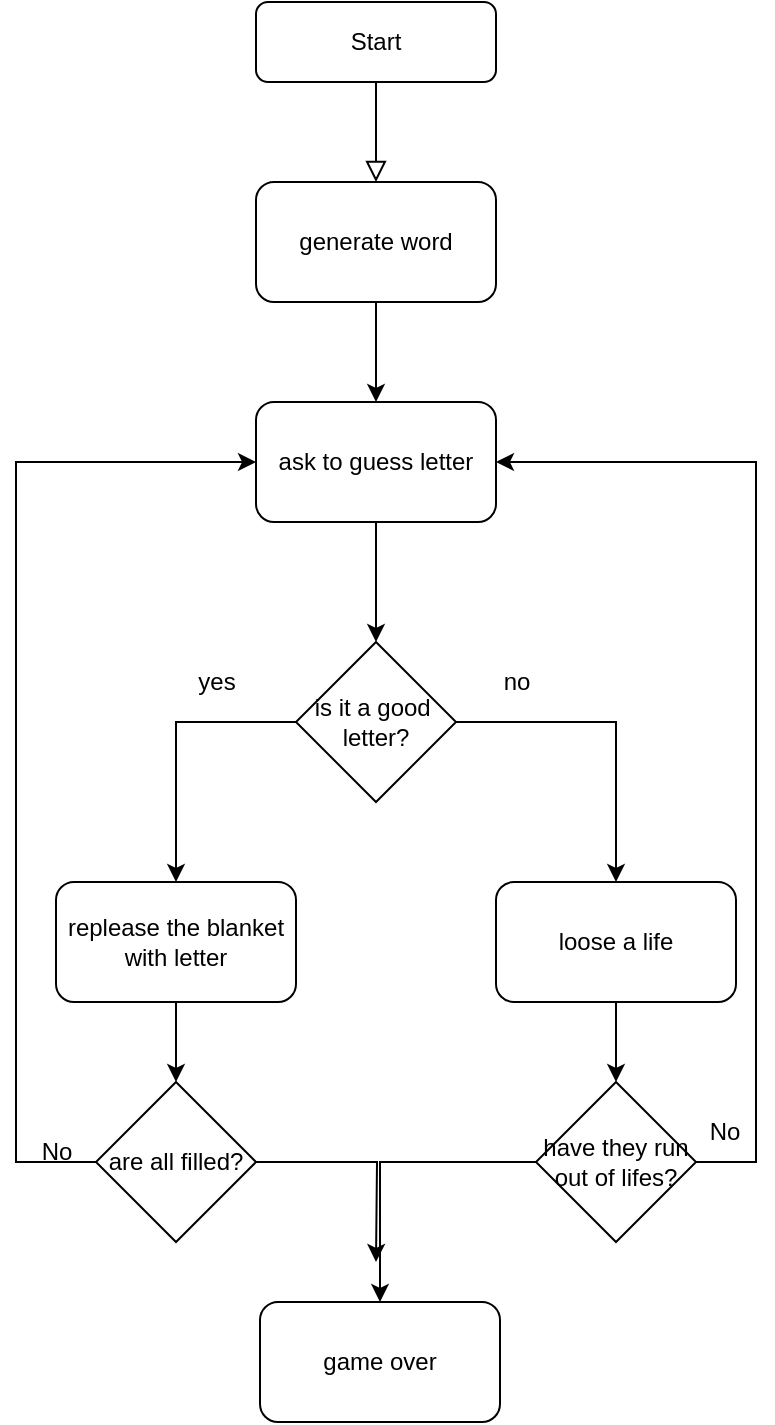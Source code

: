 <mxfile version="21.1.7" type="device">
  <diagram id="C5RBs43oDa-KdzZeNtuy" name="Page-1">
    <mxGraphModel dx="537" dy="975" grid="1" gridSize="10" guides="1" tooltips="1" connect="1" arrows="1" fold="1" page="1" pageScale="1" pageWidth="827" pageHeight="1169" math="0" shadow="0">
      <root>
        <mxCell id="WIyWlLk6GJQsqaUBKTNV-0" />
        <mxCell id="WIyWlLk6GJQsqaUBKTNV-1" parent="WIyWlLk6GJQsqaUBKTNV-0" />
        <mxCell id="WIyWlLk6GJQsqaUBKTNV-2" value="" style="rounded=0;html=1;jettySize=auto;orthogonalLoop=1;fontSize=11;endArrow=block;endFill=0;endSize=8;strokeWidth=1;shadow=0;labelBackgroundColor=none;edgeStyle=orthogonalEdgeStyle;" parent="WIyWlLk6GJQsqaUBKTNV-1" source="WIyWlLk6GJQsqaUBKTNV-3" edge="1">
          <mxGeometry relative="1" as="geometry">
            <mxPoint x="220" y="170" as="targetPoint" />
          </mxGeometry>
        </mxCell>
        <mxCell id="WIyWlLk6GJQsqaUBKTNV-3" value="Start&lt;br&gt;" style="rounded=1;whiteSpace=wrap;html=1;fontSize=12;glass=0;strokeWidth=1;shadow=0;" parent="WIyWlLk6GJQsqaUBKTNV-1" vertex="1">
          <mxGeometry x="160" y="80" width="120" height="40" as="geometry" />
        </mxCell>
        <mxCell id="DNDJjfQ4BTlHaHekZOGO-3" style="edgeStyle=orthogonalEdgeStyle;rounded=0;orthogonalLoop=1;jettySize=auto;html=1;exitX=0.5;exitY=1;exitDx=0;exitDy=0;entryX=0.5;entryY=0;entryDx=0;entryDy=0;" edge="1" parent="WIyWlLk6GJQsqaUBKTNV-1" source="DNDJjfQ4BTlHaHekZOGO-1" target="DNDJjfQ4BTlHaHekZOGO-2">
          <mxGeometry relative="1" as="geometry" />
        </mxCell>
        <mxCell id="DNDJjfQ4BTlHaHekZOGO-1" value="generate word" style="rounded=1;whiteSpace=wrap;html=1;" vertex="1" parent="WIyWlLk6GJQsqaUBKTNV-1">
          <mxGeometry x="160" y="170" width="120" height="60" as="geometry" />
        </mxCell>
        <mxCell id="DNDJjfQ4BTlHaHekZOGO-5" style="edgeStyle=orthogonalEdgeStyle;rounded=0;orthogonalLoop=1;jettySize=auto;html=1;exitX=0.5;exitY=1;exitDx=0;exitDy=0;entryX=0.5;entryY=0;entryDx=0;entryDy=0;" edge="1" parent="WIyWlLk6GJQsqaUBKTNV-1" source="DNDJjfQ4BTlHaHekZOGO-2" target="DNDJjfQ4BTlHaHekZOGO-4">
          <mxGeometry relative="1" as="geometry" />
        </mxCell>
        <mxCell id="DNDJjfQ4BTlHaHekZOGO-2" value="ask to guess letter" style="rounded=1;whiteSpace=wrap;html=1;" vertex="1" parent="WIyWlLk6GJQsqaUBKTNV-1">
          <mxGeometry x="160" y="280" width="120" height="60" as="geometry" />
        </mxCell>
        <mxCell id="DNDJjfQ4BTlHaHekZOGO-8" style="edgeStyle=orthogonalEdgeStyle;rounded=0;orthogonalLoop=1;jettySize=auto;html=1;exitX=1;exitY=0.5;exitDx=0;exitDy=0;" edge="1" parent="WIyWlLk6GJQsqaUBKTNV-1" source="DNDJjfQ4BTlHaHekZOGO-4" target="DNDJjfQ4BTlHaHekZOGO-6">
          <mxGeometry relative="1" as="geometry" />
        </mxCell>
        <mxCell id="DNDJjfQ4BTlHaHekZOGO-9" style="edgeStyle=orthogonalEdgeStyle;rounded=0;orthogonalLoop=1;jettySize=auto;html=1;exitX=0;exitY=0.5;exitDx=0;exitDy=0;entryX=0.5;entryY=0;entryDx=0;entryDy=0;" edge="1" parent="WIyWlLk6GJQsqaUBKTNV-1" source="DNDJjfQ4BTlHaHekZOGO-4" target="DNDJjfQ4BTlHaHekZOGO-7">
          <mxGeometry relative="1" as="geometry" />
        </mxCell>
        <mxCell id="DNDJjfQ4BTlHaHekZOGO-4" value="is it a good&amp;nbsp;&lt;br&gt;letter?" style="rhombus;whiteSpace=wrap;html=1;" vertex="1" parent="WIyWlLk6GJQsqaUBKTNV-1">
          <mxGeometry x="180" y="400" width="80" height="80" as="geometry" />
        </mxCell>
        <mxCell id="DNDJjfQ4BTlHaHekZOGO-14" style="edgeStyle=orthogonalEdgeStyle;rounded=0;orthogonalLoop=1;jettySize=auto;html=1;entryX=0.5;entryY=0;entryDx=0;entryDy=0;" edge="1" parent="WIyWlLk6GJQsqaUBKTNV-1" source="DNDJjfQ4BTlHaHekZOGO-6" target="DNDJjfQ4BTlHaHekZOGO-13">
          <mxGeometry relative="1" as="geometry" />
        </mxCell>
        <mxCell id="DNDJjfQ4BTlHaHekZOGO-6" value="loose a life" style="rounded=1;whiteSpace=wrap;html=1;" vertex="1" parent="WIyWlLk6GJQsqaUBKTNV-1">
          <mxGeometry x="280" y="520" width="120" height="60" as="geometry" />
        </mxCell>
        <mxCell id="DNDJjfQ4BTlHaHekZOGO-15" style="edgeStyle=orthogonalEdgeStyle;rounded=0;orthogonalLoop=1;jettySize=auto;html=1;" edge="1" parent="WIyWlLk6GJQsqaUBKTNV-1" source="DNDJjfQ4BTlHaHekZOGO-7" target="DNDJjfQ4BTlHaHekZOGO-12">
          <mxGeometry relative="1" as="geometry" />
        </mxCell>
        <mxCell id="DNDJjfQ4BTlHaHekZOGO-7" value="replease the blanket with letter" style="rounded=1;whiteSpace=wrap;html=1;" vertex="1" parent="WIyWlLk6GJQsqaUBKTNV-1">
          <mxGeometry x="60" y="520" width="120" height="60" as="geometry" />
        </mxCell>
        <mxCell id="DNDJjfQ4BTlHaHekZOGO-10" value="no" style="text;html=1;align=center;verticalAlign=middle;resizable=0;points=[];autosize=1;strokeColor=none;fillColor=none;" vertex="1" parent="WIyWlLk6GJQsqaUBKTNV-1">
          <mxGeometry x="270" y="405" width="40" height="30" as="geometry" />
        </mxCell>
        <mxCell id="DNDJjfQ4BTlHaHekZOGO-11" value="yes" style="text;html=1;align=center;verticalAlign=middle;resizable=0;points=[];autosize=1;strokeColor=none;fillColor=none;" vertex="1" parent="WIyWlLk6GJQsqaUBKTNV-1">
          <mxGeometry x="120" y="405" width="40" height="30" as="geometry" />
        </mxCell>
        <mxCell id="DNDJjfQ4BTlHaHekZOGO-16" style="edgeStyle=orthogonalEdgeStyle;rounded=0;orthogonalLoop=1;jettySize=auto;html=1;exitX=0;exitY=0.5;exitDx=0;exitDy=0;entryX=0;entryY=0.5;entryDx=0;entryDy=0;" edge="1" parent="WIyWlLk6GJQsqaUBKTNV-1" source="DNDJjfQ4BTlHaHekZOGO-12" target="DNDJjfQ4BTlHaHekZOGO-2">
          <mxGeometry relative="1" as="geometry">
            <Array as="points">
              <mxPoint x="40" y="660" />
              <mxPoint x="40" y="310" />
            </Array>
          </mxGeometry>
        </mxCell>
        <mxCell id="DNDJjfQ4BTlHaHekZOGO-23" style="edgeStyle=orthogonalEdgeStyle;rounded=0;orthogonalLoop=1;jettySize=auto;html=1;" edge="1" parent="WIyWlLk6GJQsqaUBKTNV-1" source="DNDJjfQ4BTlHaHekZOGO-12">
          <mxGeometry relative="1" as="geometry">
            <mxPoint x="220" y="710" as="targetPoint" />
          </mxGeometry>
        </mxCell>
        <mxCell id="DNDJjfQ4BTlHaHekZOGO-12" value="are all filled?" style="rhombus;whiteSpace=wrap;html=1;" vertex="1" parent="WIyWlLk6GJQsqaUBKTNV-1">
          <mxGeometry x="80" y="620" width="80" height="80" as="geometry" />
        </mxCell>
        <mxCell id="DNDJjfQ4BTlHaHekZOGO-17" style="edgeStyle=orthogonalEdgeStyle;rounded=0;orthogonalLoop=1;jettySize=auto;html=1;entryX=1;entryY=0.5;entryDx=0;entryDy=0;" edge="1" parent="WIyWlLk6GJQsqaUBKTNV-1" source="DNDJjfQ4BTlHaHekZOGO-13" target="DNDJjfQ4BTlHaHekZOGO-2">
          <mxGeometry relative="1" as="geometry">
            <Array as="points">
              <mxPoint x="410" y="660" />
              <mxPoint x="410" y="310" />
            </Array>
          </mxGeometry>
        </mxCell>
        <mxCell id="DNDJjfQ4BTlHaHekZOGO-22" style="edgeStyle=orthogonalEdgeStyle;rounded=0;orthogonalLoop=1;jettySize=auto;html=1;" edge="1" parent="WIyWlLk6GJQsqaUBKTNV-1" source="DNDJjfQ4BTlHaHekZOGO-13" target="DNDJjfQ4BTlHaHekZOGO-21">
          <mxGeometry relative="1" as="geometry" />
        </mxCell>
        <mxCell id="DNDJjfQ4BTlHaHekZOGO-13" value="have they run out of lifes?" style="rhombus;whiteSpace=wrap;html=1;" vertex="1" parent="WIyWlLk6GJQsqaUBKTNV-1">
          <mxGeometry x="300" y="620" width="80" height="80" as="geometry" />
        </mxCell>
        <mxCell id="DNDJjfQ4BTlHaHekZOGO-18" value="No&lt;br&gt;" style="text;html=1;align=center;verticalAlign=middle;resizable=0;points=[];autosize=1;strokeColor=none;fillColor=none;" vertex="1" parent="WIyWlLk6GJQsqaUBKTNV-1">
          <mxGeometry x="40" y="640" width="40" height="30" as="geometry" />
        </mxCell>
        <mxCell id="DNDJjfQ4BTlHaHekZOGO-19" value="No" style="text;html=1;align=center;verticalAlign=middle;resizable=0;points=[];autosize=1;strokeColor=none;fillColor=none;" vertex="1" parent="WIyWlLk6GJQsqaUBKTNV-1">
          <mxGeometry x="374" y="630" width="40" height="30" as="geometry" />
        </mxCell>
        <mxCell id="DNDJjfQ4BTlHaHekZOGO-21" value="game over" style="rounded=1;whiteSpace=wrap;html=1;" vertex="1" parent="WIyWlLk6GJQsqaUBKTNV-1">
          <mxGeometry x="162" y="730" width="120" height="60" as="geometry" />
        </mxCell>
      </root>
    </mxGraphModel>
  </diagram>
</mxfile>
